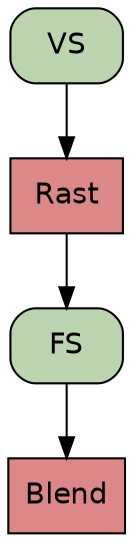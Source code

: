 // dot -Tpdf -oPipeline1.pdf Pipeline1.dot
// dot -Tsvg -oPipeline1.svg Pipeline1.dot

digraph Pipeline1 {

  // bgcolor="#5F534C";
  // rankdir = LR;

  node [shape="box",
        style="rounded,filled",
        color="black",
        fontname="helvetica",
        fillcolor="#bcd5b0",
        fontcolor="#000000"];

  VS;
  FS;

  node [shape="box",
        style="filled",
        fillcolor="#dc8888"];

  Rast;
  Blend;

  edge [color="#000000"]

  VS -> Rast;
  Rast -> FS;
  FS -> Blend;
}
